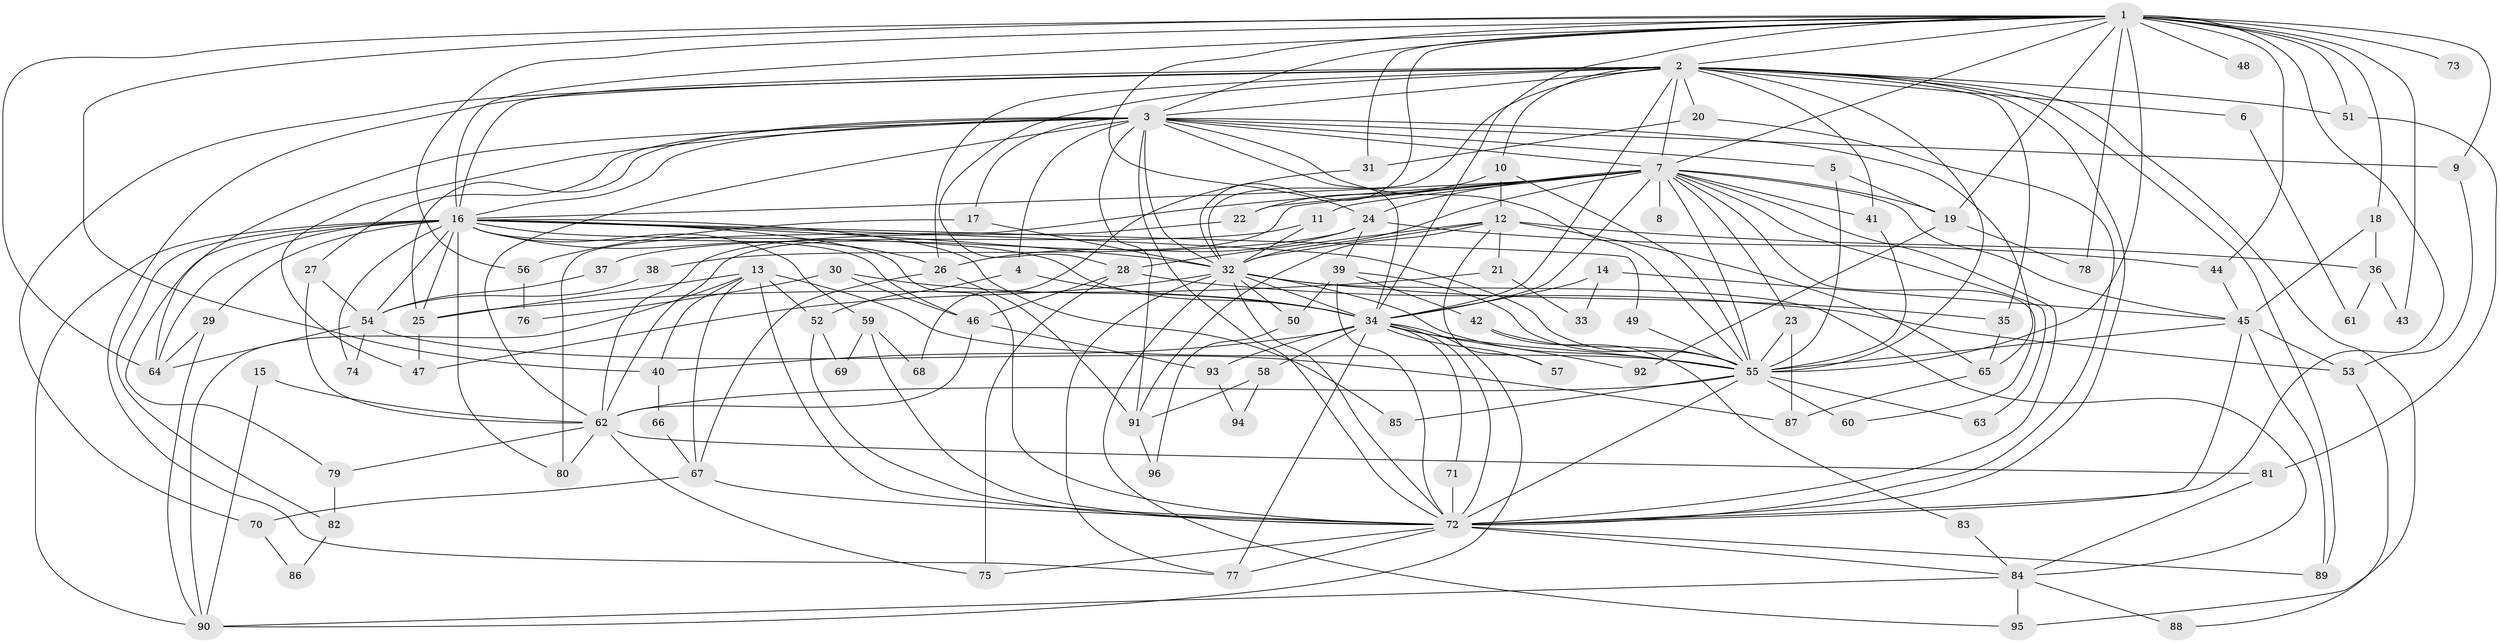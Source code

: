 // original degree distribution, {19: 0.014598540145985401, 25: 0.014598540145985401, 22: 0.0072992700729927005, 23: 0.021897810218978103, 15: 0.0072992700729927005, 21: 0.0072992700729927005, 8: 0.014598540145985401, 3: 0.2773722627737226, 4: 0.072992700729927, 2: 0.45985401459854014, 11: 0.0072992700729927005, 5: 0.058394160583941604, 6: 0.014598540145985401, 10: 0.0072992700729927005, 7: 0.014598540145985401}
// Generated by graph-tools (version 1.1) at 2025/36/03/04/25 23:36:33]
// undirected, 96 vertices, 236 edges
graph export_dot {
  node [color=gray90,style=filled];
  1;
  2;
  3;
  4;
  5;
  6;
  7;
  8;
  9;
  10;
  11;
  12;
  13;
  14;
  15;
  16;
  17;
  18;
  19;
  20;
  21;
  22;
  23;
  24;
  25;
  26;
  27;
  28;
  29;
  30;
  31;
  32;
  33;
  34;
  35;
  36;
  37;
  38;
  39;
  40;
  41;
  42;
  43;
  44;
  45;
  46;
  47;
  48;
  49;
  50;
  51;
  52;
  53;
  54;
  55;
  56;
  57;
  58;
  59;
  60;
  61;
  62;
  63;
  64;
  65;
  66;
  67;
  68;
  69;
  70;
  71;
  72;
  73;
  74;
  75;
  76;
  77;
  78;
  79;
  80;
  81;
  82;
  83;
  84;
  85;
  86;
  87;
  88;
  89;
  90;
  91;
  92;
  93;
  94;
  95;
  96;
  1 -- 2 [weight=2.0];
  1 -- 3 [weight=1.0];
  1 -- 7 [weight=1.0];
  1 -- 9 [weight=1.0];
  1 -- 16 [weight=1.0];
  1 -- 18 [weight=1.0];
  1 -- 19 [weight=1.0];
  1 -- 24 [weight=1.0];
  1 -- 31 [weight=1.0];
  1 -- 32 [weight=1.0];
  1 -- 34 [weight=1.0];
  1 -- 40 [weight=1.0];
  1 -- 43 [weight=1.0];
  1 -- 44 [weight=1.0];
  1 -- 48 [weight=1.0];
  1 -- 51 [weight=1.0];
  1 -- 55 [weight=1.0];
  1 -- 56 [weight=1.0];
  1 -- 64 [weight=1.0];
  1 -- 72 [weight=1.0];
  1 -- 73 [weight=1.0];
  1 -- 78 [weight=1.0];
  2 -- 3 [weight=2.0];
  2 -- 6 [weight=2.0];
  2 -- 7 [weight=2.0];
  2 -- 10 [weight=1.0];
  2 -- 16 [weight=2.0];
  2 -- 20 [weight=1.0];
  2 -- 26 [weight=1.0];
  2 -- 28 [weight=1.0];
  2 -- 32 [weight=2.0];
  2 -- 34 [weight=3.0];
  2 -- 35 [weight=1.0];
  2 -- 41 [weight=1.0];
  2 -- 51 [weight=1.0];
  2 -- 55 [weight=3.0];
  2 -- 70 [weight=1.0];
  2 -- 72 [weight=3.0];
  2 -- 77 [weight=1.0];
  2 -- 89 [weight=1.0];
  2 -- 95 [weight=1.0];
  3 -- 4 [weight=1.0];
  3 -- 5 [weight=1.0];
  3 -- 7 [weight=2.0];
  3 -- 9 [weight=1.0];
  3 -- 16 [weight=1.0];
  3 -- 17 [weight=1.0];
  3 -- 25 [weight=1.0];
  3 -- 27 [weight=1.0];
  3 -- 32 [weight=1.0];
  3 -- 34 [weight=1.0];
  3 -- 47 [weight=1.0];
  3 -- 55 [weight=1.0];
  3 -- 62 [weight=1.0];
  3 -- 64 [weight=1.0];
  3 -- 65 [weight=1.0];
  3 -- 72 [weight=1.0];
  3 -- 91 [weight=1.0];
  4 -- 34 [weight=1.0];
  4 -- 52 [weight=1.0];
  5 -- 19 [weight=1.0];
  5 -- 55 [weight=1.0];
  6 -- 61 [weight=1.0];
  7 -- 8 [weight=1.0];
  7 -- 11 [weight=1.0];
  7 -- 16 [weight=1.0];
  7 -- 19 [weight=1.0];
  7 -- 22 [weight=1.0];
  7 -- 23 [weight=1.0];
  7 -- 24 [weight=1.0];
  7 -- 32 [weight=1.0];
  7 -- 34 [weight=1.0];
  7 -- 41 [weight=1.0];
  7 -- 45 [weight=1.0];
  7 -- 55 [weight=1.0];
  7 -- 60 [weight=1.0];
  7 -- 62 [weight=1.0];
  7 -- 63 [weight=1.0];
  7 -- 72 [weight=1.0];
  7 -- 80 [weight=1.0];
  9 -- 53 [weight=1.0];
  10 -- 12 [weight=1.0];
  10 -- 22 [weight=1.0];
  10 -- 55 [weight=1.0];
  11 -- 32 [weight=1.0];
  11 -- 37 [weight=1.0];
  12 -- 21 [weight=1.0];
  12 -- 28 [weight=1.0];
  12 -- 32 [weight=1.0];
  12 -- 36 [weight=1.0];
  12 -- 57 [weight=2.0];
  12 -- 65 [weight=1.0];
  12 -- 91 [weight=1.0];
  13 -- 25 [weight=1.0];
  13 -- 40 [weight=1.0];
  13 -- 52 [weight=1.0];
  13 -- 55 [weight=1.0];
  13 -- 67 [weight=1.0];
  13 -- 72 [weight=2.0];
  13 -- 90 [weight=1.0];
  14 -- 33 [weight=1.0];
  14 -- 34 [weight=1.0];
  14 -- 45 [weight=1.0];
  15 -- 62 [weight=1.0];
  15 -- 90 [weight=1.0];
  16 -- 25 [weight=1.0];
  16 -- 26 [weight=1.0];
  16 -- 29 [weight=1.0];
  16 -- 32 [weight=2.0];
  16 -- 34 [weight=1.0];
  16 -- 46 [weight=1.0];
  16 -- 49 [weight=1.0];
  16 -- 54 [weight=1.0];
  16 -- 55 [weight=1.0];
  16 -- 59 [weight=1.0];
  16 -- 64 [weight=1.0];
  16 -- 72 [weight=1.0];
  16 -- 74 [weight=1.0];
  16 -- 79 [weight=1.0];
  16 -- 80 [weight=1.0];
  16 -- 82 [weight=1.0];
  16 -- 85 [weight=1.0];
  16 -- 90 [weight=1.0];
  17 -- 32 [weight=1.0];
  17 -- 56 [weight=1.0];
  18 -- 36 [weight=1.0];
  18 -- 45 [weight=1.0];
  19 -- 78 [weight=1.0];
  19 -- 92 [weight=1.0];
  20 -- 31 [weight=1.0];
  20 -- 72 [weight=1.0];
  21 -- 25 [weight=1.0];
  21 -- 33 [weight=1.0];
  22 -- 62 [weight=1.0];
  23 -- 55 [weight=1.0];
  23 -- 87 [weight=1.0];
  24 -- 26 [weight=1.0];
  24 -- 38 [weight=1.0];
  24 -- 39 [weight=1.0];
  24 -- 44 [weight=1.0];
  25 -- 47 [weight=1.0];
  26 -- 67 [weight=1.0];
  26 -- 91 [weight=1.0];
  27 -- 54 [weight=1.0];
  27 -- 62 [weight=1.0];
  28 -- 46 [weight=1.0];
  28 -- 53 [weight=1.0];
  28 -- 75 [weight=1.0];
  29 -- 64 [weight=1.0];
  29 -- 90 [weight=1.0];
  30 -- 34 [weight=1.0];
  30 -- 46 [weight=1.0];
  30 -- 76 [weight=1.0];
  31 -- 68 [weight=1.0];
  32 -- 34 [weight=1.0];
  32 -- 35 [weight=1.0];
  32 -- 47 [weight=1.0];
  32 -- 50 [weight=1.0];
  32 -- 55 [weight=1.0];
  32 -- 72 [weight=1.0];
  32 -- 77 [weight=1.0];
  32 -- 84 [weight=1.0];
  32 -- 95 [weight=1.0];
  34 -- 40 [weight=1.0];
  34 -- 55 [weight=1.0];
  34 -- 57 [weight=1.0];
  34 -- 58 [weight=2.0];
  34 -- 71 [weight=1.0];
  34 -- 72 [weight=1.0];
  34 -- 77 [weight=1.0];
  34 -- 90 [weight=1.0];
  34 -- 92 [weight=1.0];
  34 -- 93 [weight=1.0];
  35 -- 65 [weight=1.0];
  36 -- 43 [weight=1.0];
  36 -- 61 [weight=1.0];
  37 -- 54 [weight=1.0];
  38 -- 54 [weight=1.0];
  39 -- 42 [weight=1.0];
  39 -- 50 [weight=1.0];
  39 -- 55 [weight=1.0];
  39 -- 72 [weight=1.0];
  40 -- 66 [weight=1.0];
  41 -- 55 [weight=1.0];
  42 -- 55 [weight=1.0];
  42 -- 83 [weight=1.0];
  44 -- 45 [weight=1.0];
  45 -- 53 [weight=1.0];
  45 -- 55 [weight=1.0];
  45 -- 72 [weight=1.0];
  45 -- 89 [weight=1.0];
  46 -- 62 [weight=1.0];
  46 -- 93 [weight=1.0];
  49 -- 55 [weight=1.0];
  50 -- 96 [weight=1.0];
  51 -- 81 [weight=1.0];
  52 -- 69 [weight=1.0];
  52 -- 72 [weight=1.0];
  53 -- 88 [weight=1.0];
  54 -- 64 [weight=1.0];
  54 -- 74 [weight=1.0];
  54 -- 87 [weight=1.0];
  55 -- 60 [weight=1.0];
  55 -- 62 [weight=1.0];
  55 -- 63 [weight=1.0];
  55 -- 72 [weight=1.0];
  55 -- 85 [weight=1.0];
  56 -- 76 [weight=1.0];
  58 -- 91 [weight=1.0];
  58 -- 94 [weight=1.0];
  59 -- 68 [weight=1.0];
  59 -- 69 [weight=1.0];
  59 -- 72 [weight=1.0];
  62 -- 75 [weight=1.0];
  62 -- 79 [weight=1.0];
  62 -- 80 [weight=1.0];
  62 -- 81 [weight=1.0];
  65 -- 87 [weight=1.0];
  66 -- 67 [weight=1.0];
  67 -- 70 [weight=1.0];
  67 -- 72 [weight=1.0];
  70 -- 86 [weight=1.0];
  71 -- 72 [weight=1.0];
  72 -- 75 [weight=1.0];
  72 -- 77 [weight=1.0];
  72 -- 84 [weight=1.0];
  72 -- 89 [weight=1.0];
  79 -- 82 [weight=1.0];
  81 -- 84 [weight=1.0];
  82 -- 86 [weight=1.0];
  83 -- 84 [weight=1.0];
  84 -- 88 [weight=1.0];
  84 -- 90 [weight=1.0];
  84 -- 95 [weight=1.0];
  91 -- 96 [weight=1.0];
  93 -- 94 [weight=1.0];
}
